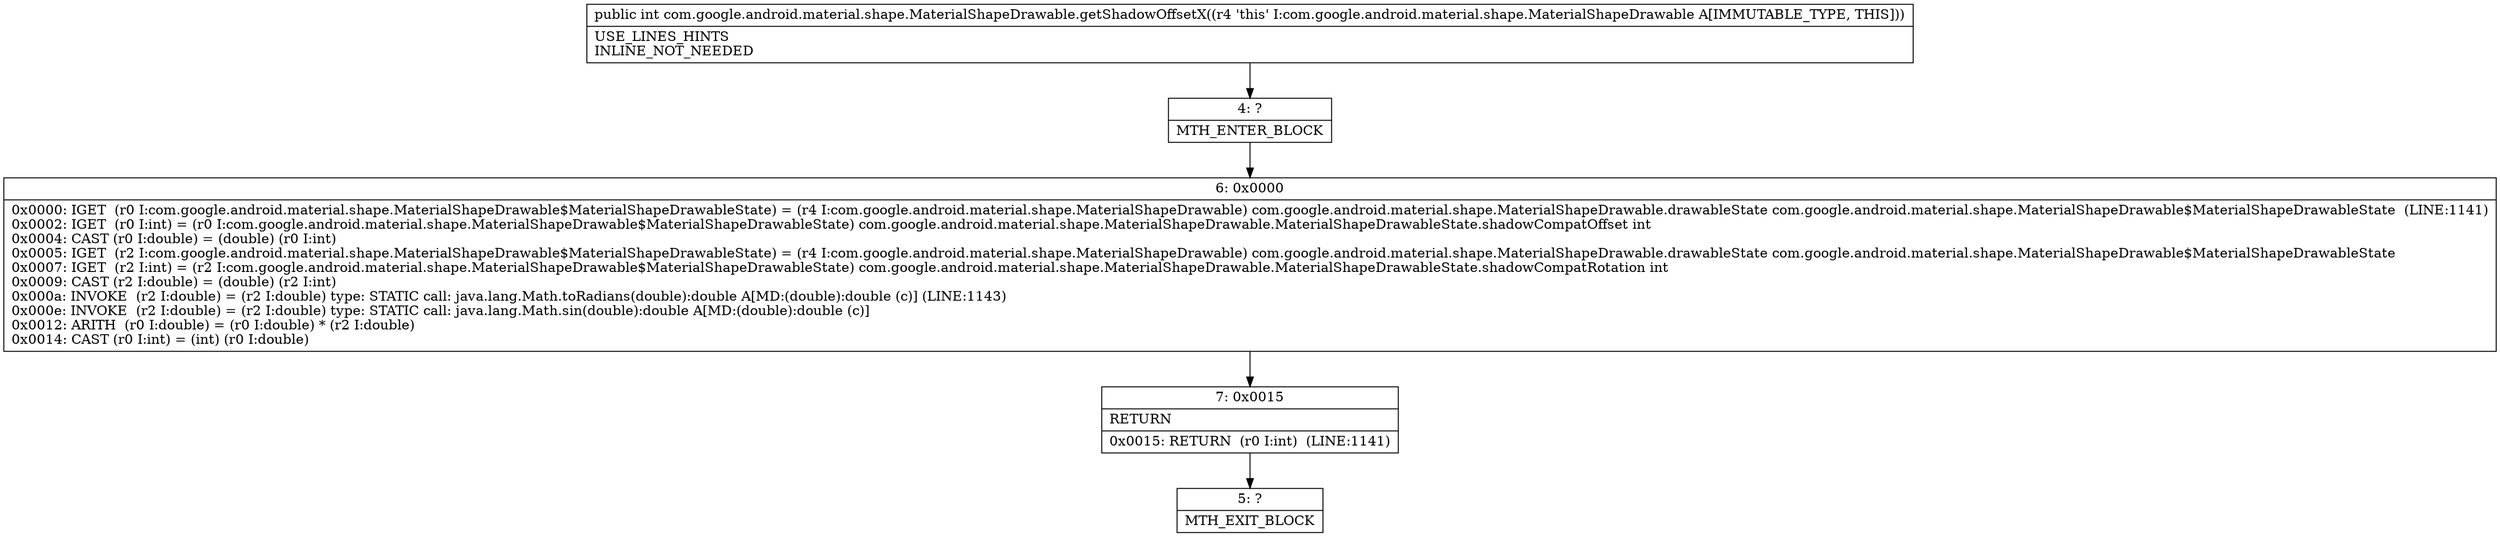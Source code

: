 digraph "CFG forcom.google.android.material.shape.MaterialShapeDrawable.getShadowOffsetX()I" {
Node_4 [shape=record,label="{4\:\ ?|MTH_ENTER_BLOCK\l}"];
Node_6 [shape=record,label="{6\:\ 0x0000|0x0000: IGET  (r0 I:com.google.android.material.shape.MaterialShapeDrawable$MaterialShapeDrawableState) = (r4 I:com.google.android.material.shape.MaterialShapeDrawable) com.google.android.material.shape.MaterialShapeDrawable.drawableState com.google.android.material.shape.MaterialShapeDrawable$MaterialShapeDrawableState  (LINE:1141)\l0x0002: IGET  (r0 I:int) = (r0 I:com.google.android.material.shape.MaterialShapeDrawable$MaterialShapeDrawableState) com.google.android.material.shape.MaterialShapeDrawable.MaterialShapeDrawableState.shadowCompatOffset int \l0x0004: CAST (r0 I:double) = (double) (r0 I:int) \l0x0005: IGET  (r2 I:com.google.android.material.shape.MaterialShapeDrawable$MaterialShapeDrawableState) = (r4 I:com.google.android.material.shape.MaterialShapeDrawable) com.google.android.material.shape.MaterialShapeDrawable.drawableState com.google.android.material.shape.MaterialShapeDrawable$MaterialShapeDrawableState \l0x0007: IGET  (r2 I:int) = (r2 I:com.google.android.material.shape.MaterialShapeDrawable$MaterialShapeDrawableState) com.google.android.material.shape.MaterialShapeDrawable.MaterialShapeDrawableState.shadowCompatRotation int \l0x0009: CAST (r2 I:double) = (double) (r2 I:int) \l0x000a: INVOKE  (r2 I:double) = (r2 I:double) type: STATIC call: java.lang.Math.toRadians(double):double A[MD:(double):double (c)] (LINE:1143)\l0x000e: INVOKE  (r2 I:double) = (r2 I:double) type: STATIC call: java.lang.Math.sin(double):double A[MD:(double):double (c)]\l0x0012: ARITH  (r0 I:double) = (r0 I:double) * (r2 I:double) \l0x0014: CAST (r0 I:int) = (int) (r0 I:double) \l}"];
Node_7 [shape=record,label="{7\:\ 0x0015|RETURN\l|0x0015: RETURN  (r0 I:int)  (LINE:1141)\l}"];
Node_5 [shape=record,label="{5\:\ ?|MTH_EXIT_BLOCK\l}"];
MethodNode[shape=record,label="{public int com.google.android.material.shape.MaterialShapeDrawable.getShadowOffsetX((r4 'this' I:com.google.android.material.shape.MaterialShapeDrawable A[IMMUTABLE_TYPE, THIS]))  | USE_LINES_HINTS\lINLINE_NOT_NEEDED\l}"];
MethodNode -> Node_4;Node_4 -> Node_6;
Node_6 -> Node_7;
Node_7 -> Node_5;
}

